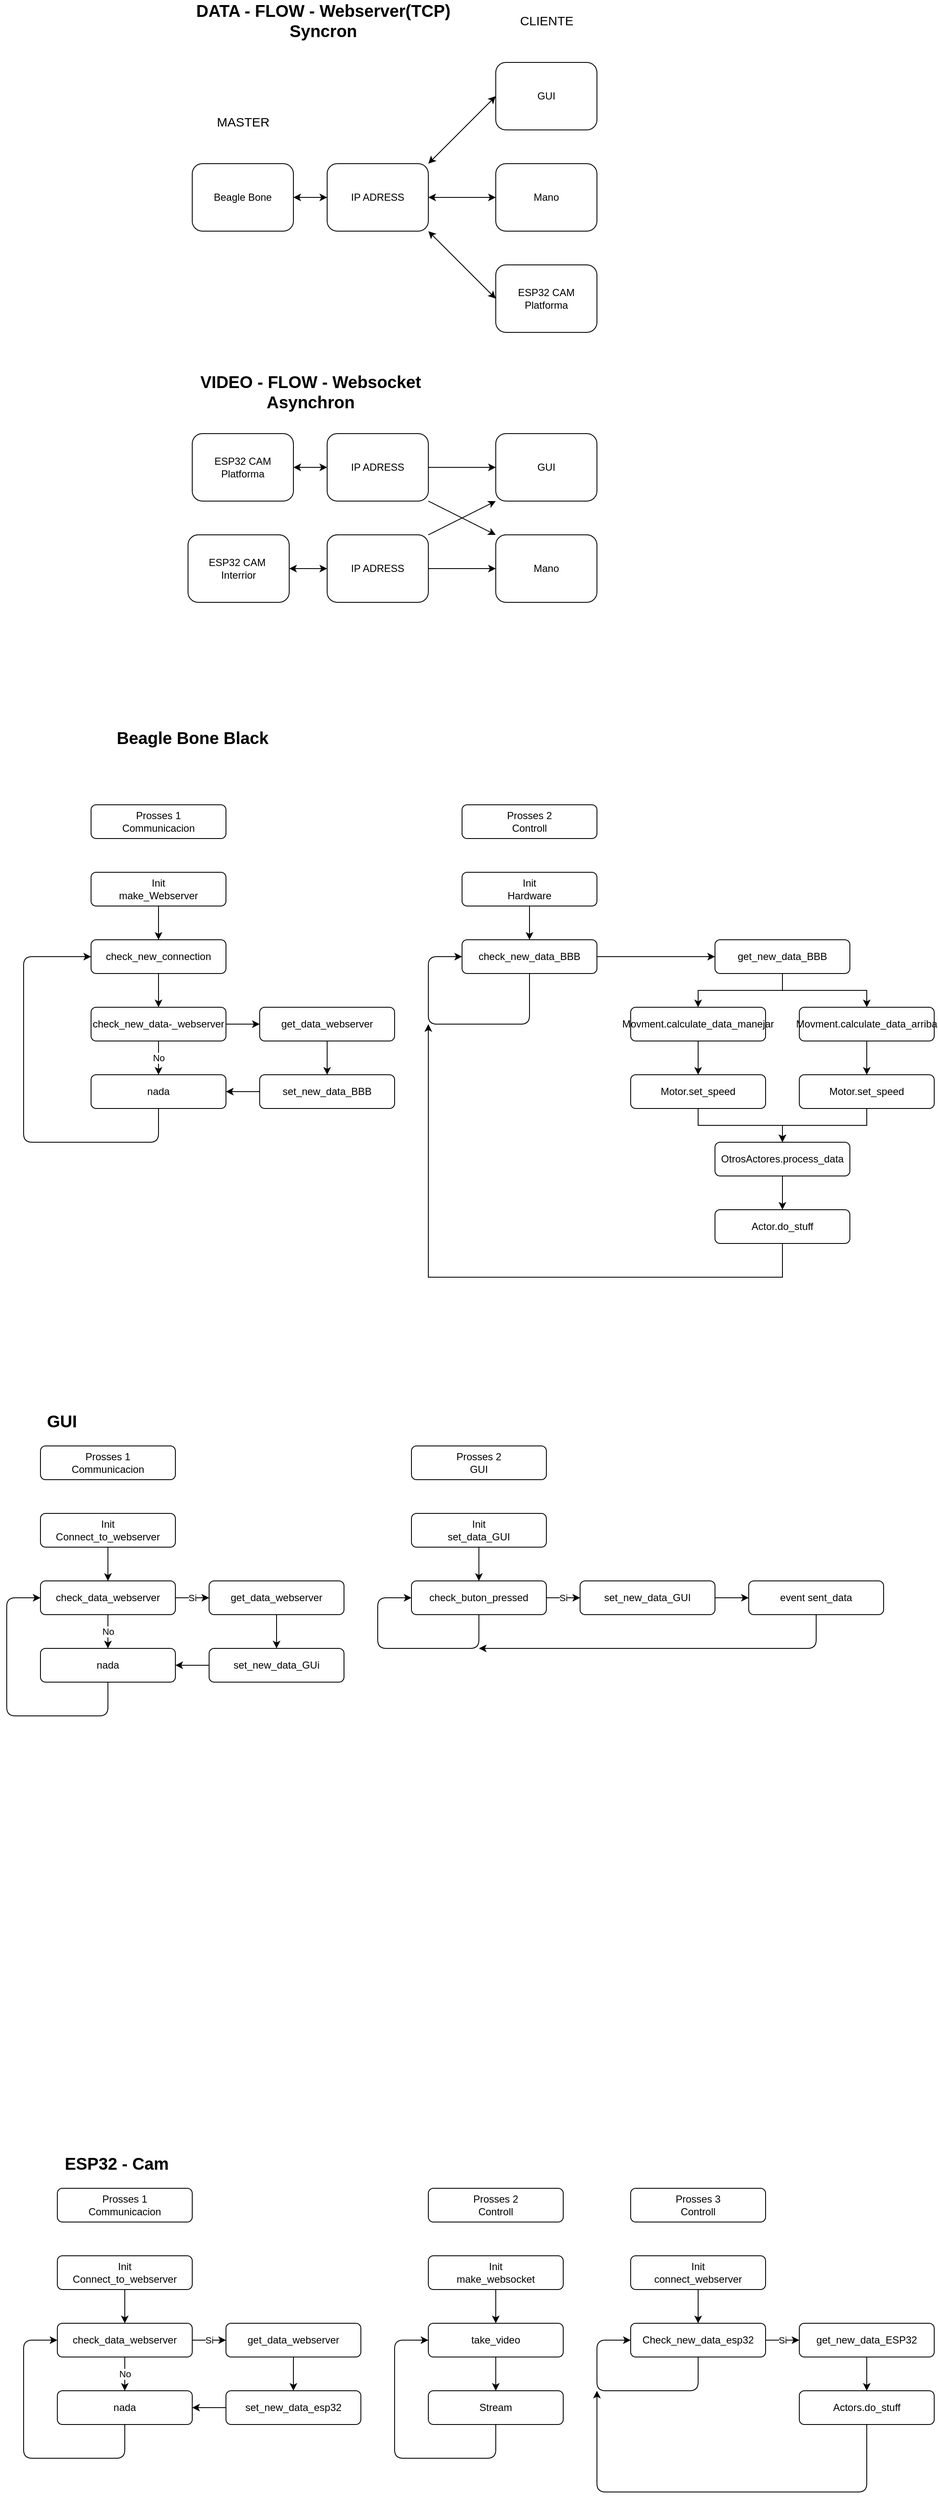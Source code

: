 <mxfile version="20.5.3" type="device"><diagram id="vDkpHy24H6BLEEyWHWST" name="Page-1"><mxGraphModel dx="2966" dy="1531" grid="1" gridSize="10" guides="1" tooltips="1" connect="1" arrows="1" fold="1" page="1" pageScale="1" pageWidth="1169" pageHeight="827" math="0" shadow="0"><root><mxCell id="0"/><mxCell id="1" parent="0"/><mxCell id="81" value="" style="edgeStyle=none;html=1;fontSize=20;startArrow=classic;startFill=1;" parent="1" source="49" target="79" edge="1"><mxGeometry relative="1" as="geometry"/></mxCell><mxCell id="49" value="Beagle Bone" style="rounded=1;whiteSpace=wrap;html=1;" parent="1" vertex="1"><mxGeometry x="240" y="200" width="120" height="80" as="geometry"/></mxCell><mxCell id="51" value="ESP32 CAM Platforma" style="rounded=1;whiteSpace=wrap;html=1;" parent="1" vertex="1"><mxGeometry x="600" y="320" width="120" height="80" as="geometry"/></mxCell><mxCell id="53" value="GUI" style="rounded=1;whiteSpace=wrap;html=1;" parent="1" vertex="1"><mxGeometry x="600" y="80" width="120" height="80" as="geometry"/></mxCell><mxCell id="55" value="Mano&lt;br&gt;" style="rounded=1;whiteSpace=wrap;html=1;" parent="1" vertex="1"><mxGeometry x="600" y="200" width="120" height="80" as="geometry"/></mxCell><mxCell id="59" value="&lt;font style=&quot;font-size: 15px&quot;&gt;MASTER&lt;/font&gt;" style="text;html=1;align=center;verticalAlign=middle;resizable=0;points=[];autosize=1;strokeColor=none;fillColor=none;" parent="1" vertex="1"><mxGeometry x="260" y="140" width="80" height="20" as="geometry"/></mxCell><mxCell id="60" value="&lt;font style=&quot;font-size: 15px&quot;&gt;CLIENTE&lt;/font&gt;" style="text;html=1;align=center;verticalAlign=middle;resizable=0;points=[];autosize=1;strokeColor=none;fillColor=none;" parent="1" vertex="1"><mxGeometry x="620" y="20" width="80" height="20" as="geometry"/></mxCell><mxCell id="61" value="&lt;font style=&quot;font-size: 20px&quot;&gt;&lt;b&gt;DATA - FLOW - Webserver(TCP)&lt;br&gt;Syncron&lt;br&gt;&lt;/b&gt;&lt;/font&gt;" style="text;html=1;align=center;verticalAlign=middle;resizable=0;points=[];autosize=1;strokeColor=none;fillColor=none;" parent="1" vertex="1"><mxGeometry x="235" y="10" width="320" height="40" as="geometry"/></mxCell><mxCell id="62" value="" style="endArrow=classic;startArrow=classic;html=1;fontSize=15;entryX=1;entryY=1;entryDx=0;entryDy=0;exitX=0;exitY=0.5;exitDx=0;exitDy=0;" parent="1" source="51" target="79" edge="1"><mxGeometry width="50" height="50" relative="1" as="geometry"><mxPoint x="380" y="420" as="sourcePoint"/><mxPoint x="430" y="370" as="targetPoint"/></mxGeometry></mxCell><mxCell id="68" value="GUI" style="rounded=1;whiteSpace=wrap;html=1;" parent="1" vertex="1"><mxGeometry x="600" y="520" width="120" height="80" as="geometry"/></mxCell><mxCell id="69" value="Mano&lt;br&gt;" style="rounded=1;whiteSpace=wrap;html=1;" parent="1" vertex="1"><mxGeometry x="600" y="640" width="120" height="80" as="geometry"/></mxCell><mxCell id="72" value="&lt;font style=&quot;font-size: 20px&quot;&gt;&lt;b&gt;VIDEO - FLOW - Websocket&lt;br&gt;Asynchron&lt;br&gt;&lt;/b&gt;&lt;/font&gt;" style="text;html=1;align=center;verticalAlign=middle;resizable=0;points=[];autosize=1;strokeColor=none;fillColor=none;" parent="1" vertex="1"><mxGeometry x="240" y="450" width="280" height="40" as="geometry"/></mxCell><mxCell id="76" value="ESP32 CAM Platforma" style="rounded=1;whiteSpace=wrap;html=1;" parent="1" vertex="1"><mxGeometry x="240" y="520" width="120" height="80" as="geometry"/></mxCell><mxCell id="77" value="ESP32 CAM&amp;nbsp;&lt;br&gt;Interrior" style="rounded=1;whiteSpace=wrap;html=1;" parent="1" vertex="1"><mxGeometry x="235" y="640" width="120" height="80" as="geometry"/></mxCell><mxCell id="78" value="" style="endArrow=classic;startArrow=classic;html=1;fontSize=20;exitX=1;exitY=0.5;exitDx=0;exitDy=0;" parent="1" source="76" edge="1"><mxGeometry width="50" height="50" relative="1" as="geometry"><mxPoint x="410" y="800" as="sourcePoint"/><mxPoint x="400" y="560" as="targetPoint"/></mxGeometry></mxCell><mxCell id="79" value="IP ADRESS" style="rounded=1;whiteSpace=wrap;html=1;" parent="1" vertex="1"><mxGeometry x="400" y="200" width="120" height="80" as="geometry"/></mxCell><mxCell id="82" value="" style="endArrow=classic;startArrow=classic;html=1;fontSize=20;entryX=0;entryY=0.5;entryDx=0;entryDy=0;exitX=1;exitY=0.5;exitDx=0;exitDy=0;" parent="1" source="79" target="55" edge="1"><mxGeometry width="50" height="50" relative="1" as="geometry"><mxPoint x="390" y="420" as="sourcePoint"/><mxPoint x="440" y="370" as="targetPoint"/></mxGeometry></mxCell><mxCell id="83" value="" style="endArrow=classic;startArrow=classic;html=1;fontSize=20;entryX=0;entryY=0.5;entryDx=0;entryDy=0;exitX=1;exitY=0;exitDx=0;exitDy=0;" parent="1" source="79" target="53" edge="1"><mxGeometry width="50" height="50" relative="1" as="geometry"><mxPoint x="530" y="250" as="sourcePoint"/><mxPoint x="610" y="250" as="targetPoint"/></mxGeometry></mxCell><mxCell id="85" value="IP ADRESS" style="rounded=1;whiteSpace=wrap;html=1;" parent="1" vertex="1"><mxGeometry x="400" y="520" width="120" height="80" as="geometry"/></mxCell><mxCell id="87" value="IP ADRESS" style="rounded=1;whiteSpace=wrap;html=1;" parent="1" vertex="1"><mxGeometry x="400" y="640" width="120" height="80" as="geometry"/></mxCell><mxCell id="88" value="" style="endArrow=classic;startArrow=classic;html=1;fontSize=20;exitX=1;exitY=0.5;exitDx=0;exitDy=0;entryX=0;entryY=0.5;entryDx=0;entryDy=0;" parent="1" source="77" target="87" edge="1"><mxGeometry width="50" height="50" relative="1" as="geometry"><mxPoint x="370" y="570" as="sourcePoint"/><mxPoint x="410" y="570" as="targetPoint"/></mxGeometry></mxCell><mxCell id="92" value="" style="endArrow=classic;html=1;fontSize=20;entryX=0;entryY=0.5;entryDx=0;entryDy=0;exitX=1;exitY=0.5;exitDx=0;exitDy=0;" parent="1" source="85" target="68" edge="1"><mxGeometry width="50" height="50" relative="1" as="geometry"><mxPoint x="500" y="440" as="sourcePoint"/><mxPoint x="550" y="390" as="targetPoint"/></mxGeometry></mxCell><mxCell id="93" value="" style="endArrow=classic;html=1;fontSize=20;entryX=0;entryY=0;entryDx=0;entryDy=0;exitX=1;exitY=1;exitDx=0;exitDy=0;" parent="1" source="85" target="69" edge="1"><mxGeometry width="50" height="50" relative="1" as="geometry"><mxPoint x="530" y="570" as="sourcePoint"/><mxPoint x="610" y="570" as="targetPoint"/></mxGeometry></mxCell><mxCell id="94" value="" style="endArrow=classic;html=1;fontSize=20;entryX=0;entryY=1;entryDx=0;entryDy=0;exitX=1;exitY=0;exitDx=0;exitDy=0;" parent="1" source="87" target="68" edge="1"><mxGeometry width="50" height="50" relative="1" as="geometry"><mxPoint x="530" y="610" as="sourcePoint"/><mxPoint x="610" y="650" as="targetPoint"/></mxGeometry></mxCell><mxCell id="95" value="" style="endArrow=classic;html=1;fontSize=20;entryX=0;entryY=0.5;entryDx=0;entryDy=0;exitX=1;exitY=0.5;exitDx=0;exitDy=0;" parent="1" source="87" target="69" edge="1"><mxGeometry width="50" height="50" relative="1" as="geometry"><mxPoint x="530" y="650" as="sourcePoint"/><mxPoint x="610" y="610" as="targetPoint"/></mxGeometry></mxCell><mxCell id="96" value="Prosses 1&lt;br&gt;Communicacion" style="rounded=1;whiteSpace=wrap;html=1;" parent="1" vertex="1"><mxGeometry x="120" y="960" width="160" height="40" as="geometry"/></mxCell><mxCell id="97" value="Prosses 2&lt;br&gt;Controll" style="rounded=1;whiteSpace=wrap;html=1;" parent="1" vertex="1"><mxGeometry x="560" y="960" width="160" height="40" as="geometry"/></mxCell><mxCell id="107" value="" style="edgeStyle=none;html=1;" parent="1" source="99" target="105" edge="1"><mxGeometry relative="1" as="geometry"/></mxCell><mxCell id="99" value="Init&lt;br&gt;make_Webserver" style="rounded=1;whiteSpace=wrap;html=1;" parent="1" vertex="1"><mxGeometry x="120" y="1040" width="160" height="40" as="geometry"/></mxCell><mxCell id="111" value="No" style="edgeStyle=none;html=1;" parent="1" source="100" target="110" edge="1"><mxGeometry relative="1" as="geometry"/></mxCell><mxCell id="159" value="" style="edgeStyle=none;html=1;" parent="1" source="100" target="158" edge="1"><mxGeometry relative="1" as="geometry"/></mxCell><mxCell id="100" value="check_new_data-_webserver" style="rounded=1;whiteSpace=wrap;html=1;" parent="1" vertex="1"><mxGeometry x="120" y="1200" width="160" height="40" as="geometry"/></mxCell><mxCell id="157" value="" style="edgeStyle=none;html=1;" parent="1" source="102" target="110" edge="1"><mxGeometry relative="1" as="geometry"/></mxCell><mxCell id="102" value="set_new_data_BBB" style="rounded=1;whiteSpace=wrap;html=1;" parent="1" vertex="1"><mxGeometry x="320" y="1280" width="160" height="40" as="geometry"/></mxCell><mxCell id="104" value="&lt;font style=&quot;font-size: 20px&quot;&gt;&lt;b&gt;Beagle Bone Black&lt;br&gt;&lt;/b&gt;&lt;/font&gt;" style="text;html=1;align=center;verticalAlign=middle;resizable=0;points=[];autosize=1;strokeColor=none;fillColor=none;" parent="1" vertex="1"><mxGeometry x="140" y="870" width="200" height="20" as="geometry"/></mxCell><mxCell id="108" value="" style="edgeStyle=none;html=1;" parent="1" source="105" target="100" edge="1"><mxGeometry relative="1" as="geometry"/></mxCell><mxCell id="105" value="check_new_connection" style="rounded=1;whiteSpace=wrap;html=1;" parent="1" vertex="1"><mxGeometry x="120" y="1120" width="160" height="40" as="geometry"/></mxCell><mxCell id="110" value="nada" style="rounded=1;whiteSpace=wrap;html=1;" parent="1" vertex="1"><mxGeometry x="120" y="1280" width="160" height="40" as="geometry"/></mxCell><mxCell id="113" value="" style="endArrow=classic;html=1;exitX=0.5;exitY=1;exitDx=0;exitDy=0;entryX=0;entryY=0.5;entryDx=0;entryDy=0;" parent="1" source="110" target="105" edge="1"><mxGeometry width="50" height="50" relative="1" as="geometry"><mxPoint x="140" y="1530" as="sourcePoint"/><mxPoint x="40" y="1160" as="targetPoint"/><Array as="points"><mxPoint x="200" y="1360"/><mxPoint x="40" y="1360"/><mxPoint x="40" y="1140"/></Array></mxGeometry></mxCell><mxCell id="116" value="" style="edgeStyle=none;html=1;" parent="1" source="114" target="115" edge="1"><mxGeometry relative="1" as="geometry"/></mxCell><mxCell id="114" value="Init&lt;br&gt;Hardware" style="rounded=1;whiteSpace=wrap;html=1;" parent="1" vertex="1"><mxGeometry x="560" y="1040" width="160" height="40" as="geometry"/></mxCell><mxCell id="131" value="" style="edgeStyle=none;html=1;" parent="1" source="115" target="130" edge="1"><mxGeometry relative="1" as="geometry"/></mxCell><mxCell id="115" value="check_new_data_BBB" style="rounded=1;whiteSpace=wrap;html=1;" parent="1" vertex="1"><mxGeometry x="560" y="1120" width="160" height="40" as="geometry"/></mxCell><mxCell id="120" value="" style="edgeStyle=none;html=1;" parent="1" source="117" target="119" edge="1"><mxGeometry relative="1" as="geometry"/></mxCell><mxCell id="117" value="Movment.calculate_data_manejar" style="rounded=1;whiteSpace=wrap;html=1;" parent="1" vertex="1"><mxGeometry x="760" y="1200" width="160" height="40" as="geometry"/></mxCell><mxCell id="119" value="Motor.set_speed" style="rounded=1;whiteSpace=wrap;html=1;" parent="1" vertex="1"><mxGeometry x="760" y="1280" width="160" height="40" as="geometry"/></mxCell><mxCell id="124" value="" style="edgeStyle=none;html=1;" parent="1" source="121" target="123" edge="1"><mxGeometry relative="1" as="geometry"/></mxCell><mxCell id="121" value="Movment.calculate_data_arriba" style="rounded=1;whiteSpace=wrap;html=1;" parent="1" vertex="1"><mxGeometry x="960" y="1200" width="160" height="40" as="geometry"/></mxCell><mxCell id="m40-yP-zYC8azcPaDTr4-229" value="" style="edgeStyle=orthogonalEdgeStyle;rounded=0;orthogonalLoop=1;jettySize=auto;html=1;" edge="1" parent="1" source="123" target="125"><mxGeometry relative="1" as="geometry"/></mxCell><mxCell id="123" value="Motor.set_speed" style="rounded=1;whiteSpace=wrap;html=1;" parent="1" vertex="1"><mxGeometry x="960" y="1280" width="160" height="40" as="geometry"/></mxCell><mxCell id="m40-yP-zYC8azcPaDTr4-234" value="" style="edgeStyle=orthogonalEdgeStyle;rounded=0;orthogonalLoop=1;jettySize=auto;html=1;" edge="1" parent="1" source="125" target="127"><mxGeometry relative="1" as="geometry"/></mxCell><mxCell id="125" value="OtrosActores.process_data" style="rounded=1;whiteSpace=wrap;html=1;" parent="1" vertex="1"><mxGeometry x="860" y="1360" width="160" height="40" as="geometry"/></mxCell><mxCell id="m40-yP-zYC8azcPaDTr4-235" value="" style="edgeStyle=orthogonalEdgeStyle;rounded=0;orthogonalLoop=1;jettySize=auto;html=1;" edge="1" parent="1" source="127"><mxGeometry relative="1" as="geometry"><mxPoint x="520" y="1220" as="targetPoint"/><Array as="points"><mxPoint x="940" y="1520"/><mxPoint x="520" y="1520"/><mxPoint x="520" y="1220"/></Array></mxGeometry></mxCell><mxCell id="127" value="Actor.do_stuff" style="rounded=1;whiteSpace=wrap;html=1;" parent="1" vertex="1"><mxGeometry x="860" y="1440" width="160" height="40" as="geometry"/></mxCell><mxCell id="129" value="" style="endArrow=classic;html=1;exitX=0.5;exitY=1;exitDx=0;exitDy=0;entryX=0;entryY=0.5;entryDx=0;entryDy=0;" parent="1" source="115" target="115" edge="1"><mxGeometry width="50" height="50" relative="1" as="geometry"><mxPoint x="640" y="1510" as="sourcePoint"/><mxPoint x="520" y="1060" as="targetPoint"/><Array as="points"><mxPoint x="640" y="1220"/><mxPoint x="520" y="1220"/><mxPoint x="520" y="1140"/></Array></mxGeometry></mxCell><mxCell id="m40-yP-zYC8azcPaDTr4-231" value="" style="edgeStyle=orthogonalEdgeStyle;rounded=0;orthogonalLoop=1;jettySize=auto;html=1;" edge="1" parent="1" source="130" target="121"><mxGeometry relative="1" as="geometry"/></mxCell><mxCell id="130" value="get_new_data_BBB" style="rounded=1;whiteSpace=wrap;html=1;" parent="1" vertex="1"><mxGeometry x="860" y="1120" width="160" height="40" as="geometry"/></mxCell><mxCell id="133" value="&lt;font style=&quot;font-size: 20px&quot;&gt;&lt;b&gt;GUI&lt;br&gt;&lt;/b&gt;&lt;/font&gt;" style="text;html=1;align=center;verticalAlign=middle;resizable=0;points=[];autosize=1;strokeColor=none;fillColor=none;" parent="1" vertex="1"><mxGeometry x="60" y="1680" width="50" height="20" as="geometry"/></mxCell><mxCell id="134" value="Prosses 1&lt;br&gt;Communicacion" style="rounded=1;whiteSpace=wrap;html=1;" parent="1" vertex="1"><mxGeometry x="60" y="1720" width="160" height="40" as="geometry"/></mxCell><mxCell id="135" value="Prosses 2&lt;br&gt;GUI" style="rounded=1;whiteSpace=wrap;html=1;" parent="1" vertex="1"><mxGeometry x="500" y="1720" width="160" height="40" as="geometry"/></mxCell><mxCell id="154" value="" style="edgeStyle=none;html=1;" parent="1" source="138" target="139" edge="1"><mxGeometry relative="1" as="geometry"/></mxCell><mxCell id="138" value="Init&lt;br&gt;Connect_to_webserver" style="rounded=1;whiteSpace=wrap;html=1;" parent="1" vertex="1"><mxGeometry x="60" y="1800" width="160" height="40" as="geometry"/></mxCell><mxCell id="152" value="Si" style="edgeStyle=none;html=1;" parent="1" source="139" target="151" edge="1"><mxGeometry relative="1" as="geometry"/></mxCell><mxCell id="189" value="No" style="edgeStyle=none;html=1;" parent="1" source="139" target="161" edge="1"><mxGeometry relative="1" as="geometry"/></mxCell><mxCell id="139" value="check_data_webserver" style="rounded=1;whiteSpace=wrap;html=1;" parent="1" vertex="1"><mxGeometry x="60" y="1880" width="160" height="40" as="geometry"/></mxCell><mxCell id="141" value="Init&lt;br&gt;set_data_GUI" style="rounded=1;whiteSpace=wrap;html=1;" parent="1" vertex="1"><mxGeometry x="500" y="1800" width="160" height="40" as="geometry"/></mxCell><mxCell id="145" value="" style="edgeStyle=none;html=1;" parent="1" target="144" edge="1"><mxGeometry relative="1" as="geometry"><mxPoint x="580" y="1840" as="sourcePoint"/></mxGeometry></mxCell><mxCell id="147" value="Si" style="edgeStyle=none;html=1;" parent="1" source="144" edge="1"><mxGeometry relative="1" as="geometry"><mxPoint x="700" y="1900" as="targetPoint"/></mxGeometry></mxCell><mxCell id="144" value="check_buton_pressed" style="rounded=1;whiteSpace=wrap;html=1;" parent="1" vertex="1"><mxGeometry x="500" y="1880" width="160" height="40" as="geometry"/></mxCell><mxCell id="146" value="event sent_data" style="rounded=1;whiteSpace=wrap;html=1;" parent="1" vertex="1"><mxGeometry x="900" y="1880" width="160" height="40" as="geometry"/></mxCell><mxCell id="165" value="" style="edgeStyle=none;html=1;" parent="1" source="151" target="162" edge="1"><mxGeometry relative="1" as="geometry"/></mxCell><mxCell id="151" value="get_data_webserver" style="rounded=1;whiteSpace=wrap;html=1;" parent="1" vertex="1"><mxGeometry x="260" y="1880" width="160" height="40" as="geometry"/></mxCell><mxCell id="156" value="" style="edgeStyle=none;html=1;" parent="1" source="155" target="146" edge="1"><mxGeometry relative="1" as="geometry"/></mxCell><mxCell id="155" value="set_new_data_GUI" style="rounded=1;whiteSpace=wrap;html=1;" parent="1" vertex="1"><mxGeometry x="700" y="1880" width="160" height="40" as="geometry"/></mxCell><mxCell id="160" value="" style="edgeStyle=none;html=1;" parent="1" source="158" target="102" edge="1"><mxGeometry relative="1" as="geometry"/></mxCell><mxCell id="158" value="get_data_webserver" style="rounded=1;whiteSpace=wrap;html=1;" parent="1" vertex="1"><mxGeometry x="320" y="1200" width="160" height="40" as="geometry"/></mxCell><mxCell id="161" value="nada" style="rounded=1;whiteSpace=wrap;html=1;" parent="1" vertex="1"><mxGeometry x="60" y="1960" width="160" height="40" as="geometry"/></mxCell><mxCell id="163" value="" style="edgeStyle=none;html=1;" parent="1" source="162" target="161" edge="1"><mxGeometry relative="1" as="geometry"/></mxCell><mxCell id="162" value="set_new_data_GUi" style="rounded=1;whiteSpace=wrap;html=1;" parent="1" vertex="1"><mxGeometry x="260" y="1960" width="160" height="40" as="geometry"/></mxCell><mxCell id="164" value="" style="endArrow=classic;html=1;exitX=0.5;exitY=1;exitDx=0;exitDy=0;entryX=0;entryY=0.5;entryDx=0;entryDy=0;" parent="1" source="161" target="139" edge="1"><mxGeometry width="50" height="50" relative="1" as="geometry"><mxPoint x="30" y="2100" as="sourcePoint"/><mxPoint x="20" y="1880" as="targetPoint"/><Array as="points"><mxPoint x="140" y="2040"/><mxPoint x="20" y="2040"/><mxPoint x="20" y="1900"/></Array></mxGeometry></mxCell><mxCell id="166" value="" style="endArrow=classic;html=1;exitX=0.5;exitY=1;exitDx=0;exitDy=0;entryX=0;entryY=0.5;entryDx=0;entryDy=0;" parent="1" target="144" edge="1"><mxGeometry width="50" height="50" relative="1" as="geometry"><mxPoint x="580" y="1920" as="sourcePoint"/><mxPoint x="500" y="1820" as="targetPoint"/><Array as="points"><mxPoint x="580" y="1960"/><mxPoint x="460" y="1960"/><mxPoint x="460" y="1900"/></Array></mxGeometry></mxCell><mxCell id="167" value="&lt;font style=&quot;font-size: 20px&quot;&gt;&lt;b&gt;ESP32 - Cam&lt;br&gt;&lt;/b&gt;&lt;/font&gt;" style="text;html=1;align=center;verticalAlign=middle;resizable=0;points=[];autosize=1;strokeColor=none;fillColor=none;" parent="1" vertex="1"><mxGeometry x="80" y="2560" width="140" height="20" as="geometry"/></mxCell><mxCell id="168" value="Prosses 1&lt;br&gt;Communicacion" style="rounded=1;whiteSpace=wrap;html=1;" parent="1" vertex="1"><mxGeometry x="80" y="2600" width="160" height="40" as="geometry"/></mxCell><mxCell id="169" value="Prosses 3&lt;br&gt;Controll" style="rounded=1;whiteSpace=wrap;html=1;" parent="1" vertex="1"><mxGeometry x="760" y="2600" width="160" height="40" as="geometry"/></mxCell><mxCell id="170" value="" style="edgeStyle=none;html=1;" parent="1" source="171" target="173" edge="1"><mxGeometry relative="1" as="geometry"/></mxCell><mxCell id="171" value="Init&lt;br&gt;make_websocket" style="rounded=1;whiteSpace=wrap;html=1;" parent="1" vertex="1"><mxGeometry x="520" y="2680" width="160" height="40" as="geometry"/></mxCell><mxCell id="190" value="" style="edgeStyle=none;html=1;" parent="1" source="173" target="183" edge="1"><mxGeometry relative="1" as="geometry"/></mxCell><mxCell id="173" value="take_video" style="rounded=1;whiteSpace=wrap;html=1;" parent="1" vertex="1"><mxGeometry x="520" y="2760" width="160" height="40" as="geometry"/></mxCell><mxCell id="174" value="Init&lt;br&gt;connect_webserver" style="rounded=1;whiteSpace=wrap;html=1;" parent="1" vertex="1"><mxGeometry x="760" y="2680" width="160" height="40" as="geometry"/></mxCell><mxCell id="175" value="" style="edgeStyle=none;html=1;" parent="1" target="177" edge="1"><mxGeometry relative="1" as="geometry"><mxPoint x="840" y="2720" as="sourcePoint"/></mxGeometry></mxCell><mxCell id="176" value="Si" style="edgeStyle=none;html=1;" parent="1" source="177" edge="1"><mxGeometry relative="1" as="geometry"><mxPoint x="960" y="2780" as="targetPoint"/></mxGeometry></mxCell><mxCell id="177" value="Check_new_data_esp32" style="rounded=1;whiteSpace=wrap;html=1;" parent="1" vertex="1"><mxGeometry x="760" y="2760" width="160" height="40" as="geometry"/></mxCell><mxCell id="178" value="Actors.do_stuff" style="rounded=1;whiteSpace=wrap;html=1;" parent="1" vertex="1"><mxGeometry x="960" y="2840" width="160" height="40" as="geometry"/></mxCell><mxCell id="m40-yP-zYC8azcPaDTr4-236" value="" style="edgeStyle=orthogonalEdgeStyle;rounded=0;orthogonalLoop=1;jettySize=auto;html=1;" edge="1" parent="1" source="182" target="178"><mxGeometry relative="1" as="geometry"/></mxCell><mxCell id="182" value="get_new_data_ESP32" style="rounded=1;whiteSpace=wrap;html=1;" parent="1" vertex="1"><mxGeometry x="960" y="2760" width="160" height="40" as="geometry"/></mxCell><mxCell id="183" value="Stream" style="rounded=1;whiteSpace=wrap;html=1;" parent="1" vertex="1"><mxGeometry x="520" y="2840" width="160" height="40" as="geometry"/></mxCell><mxCell id="186" value="" style="endArrow=classic;html=1;exitX=0.5;exitY=1;exitDx=0;exitDy=0;entryX=0;entryY=0.5;entryDx=0;entryDy=0;" parent="1" source="183" target="173" edge="1"><mxGeometry width="50" height="50" relative="1" as="geometry"><mxPoint x="490" y="2980" as="sourcePoint"/><mxPoint x="480" y="2760" as="targetPoint"/><Array as="points"><mxPoint x="600" y="2920"/><mxPoint x="480" y="2920"/><mxPoint x="480" y="2780"/></Array></mxGeometry></mxCell><mxCell id="187" value="" style="endArrow=classic;html=1;exitX=0.5;exitY=1;exitDx=0;exitDy=0;entryX=0;entryY=0.5;entryDx=0;entryDy=0;" parent="1" target="177" edge="1"><mxGeometry width="50" height="50" relative="1" as="geometry"><mxPoint x="840" y="2800" as="sourcePoint"/><mxPoint x="760" y="2700" as="targetPoint"/><Array as="points"><mxPoint x="840" y="2840"/><mxPoint x="720" y="2840"/><mxPoint x="720" y="2780"/></Array></mxGeometry></mxCell><mxCell id="212" value="Prosses 2&lt;br&gt;Controll" style="rounded=1;whiteSpace=wrap;html=1;" parent="1" vertex="1"><mxGeometry x="520" y="2600" width="160" height="40" as="geometry"/></mxCell><mxCell id="213" value="" style="edgeStyle=none;html=1;" parent="1" source="214" target="217" edge="1"><mxGeometry relative="1" as="geometry"/></mxCell><mxCell id="214" value="Init&lt;br&gt;Connect_to_webserver" style="rounded=1;whiteSpace=wrap;html=1;" parent="1" vertex="1"><mxGeometry x="80" y="2680" width="160" height="40" as="geometry"/></mxCell><mxCell id="215" value="Si" style="edgeStyle=none;html=1;" parent="1" source="217" target="219" edge="1"><mxGeometry relative="1" as="geometry"/></mxCell><mxCell id="216" value="No" style="edgeStyle=none;html=1;" parent="1" source="217" target="220" edge="1"><mxGeometry relative="1" as="geometry"/></mxCell><mxCell id="217" value="check_data_webserver" style="rounded=1;whiteSpace=wrap;html=1;" parent="1" vertex="1"><mxGeometry x="80" y="2760" width="160" height="40" as="geometry"/></mxCell><mxCell id="218" value="" style="edgeStyle=none;html=1;" parent="1" source="219" target="222" edge="1"><mxGeometry relative="1" as="geometry"/></mxCell><mxCell id="219" value="get_data_webserver" style="rounded=1;whiteSpace=wrap;html=1;" parent="1" vertex="1"><mxGeometry x="280" y="2760" width="160" height="40" as="geometry"/></mxCell><mxCell id="220" value="nada" style="rounded=1;whiteSpace=wrap;html=1;" parent="1" vertex="1"><mxGeometry x="80" y="2840" width="160" height="40" as="geometry"/></mxCell><mxCell id="221" value="" style="edgeStyle=none;html=1;" parent="1" source="222" target="220" edge="1"><mxGeometry relative="1" as="geometry"/></mxCell><mxCell id="222" value="set_new_data_esp32" style="rounded=1;whiteSpace=wrap;html=1;" parent="1" vertex="1"><mxGeometry x="280" y="2840" width="160" height="40" as="geometry"/></mxCell><mxCell id="223" value="" style="endArrow=classic;html=1;exitX=0.5;exitY=1;exitDx=0;exitDy=0;entryX=0;entryY=0.5;entryDx=0;entryDy=0;" parent="1" source="220" target="217" edge="1"><mxGeometry width="50" height="50" relative="1" as="geometry"><mxPoint x="50" y="2980" as="sourcePoint"/><mxPoint x="40" y="2760" as="targetPoint"/><Array as="points"><mxPoint x="160" y="2920"/><mxPoint x="40" y="2920"/><mxPoint x="40" y="2780"/></Array></mxGeometry></mxCell><mxCell id="226" value="" style="endArrow=classic;html=1;exitX=0.5;exitY=1;exitDx=0;exitDy=0;" parent="1" source="178" edge="1"><mxGeometry width="50" height="50" relative="1" as="geometry"><mxPoint x="970" y="2940" as="sourcePoint"/><mxPoint x="720" y="2840" as="targetPoint"/><Array as="points"><mxPoint x="1040" y="2960"/><mxPoint x="720" y="2960"/></Array></mxGeometry></mxCell><mxCell id="228" value="" style="endArrow=classic;html=1;exitX=0.5;exitY=1;exitDx=0;exitDy=0;" parent="1" source="146" edge="1"><mxGeometry width="50" height="50" relative="1" as="geometry"><mxPoint x="950" y="2040" as="sourcePoint"/><mxPoint x="580" y="1960" as="targetPoint"/><Array as="points"><mxPoint x="980" y="1960"/></Array></mxGeometry></mxCell><mxCell id="m40-yP-zYC8azcPaDTr4-232" value="" style="edgeStyle=orthogonalEdgeStyle;rounded=0;orthogonalLoop=1;jettySize=auto;html=1;entryX=0.5;entryY=0;entryDx=0;entryDy=0;exitX=0.5;exitY=1;exitDx=0;exitDy=0;" edge="1" parent="1" source="130" target="117"><mxGeometry relative="1" as="geometry"><mxPoint x="950.0" y="1170" as="sourcePoint"/><mxPoint x="1050.0" y="1210" as="targetPoint"/></mxGeometry></mxCell><mxCell id="m40-yP-zYC8azcPaDTr4-233" value="" style="edgeStyle=orthogonalEdgeStyle;rounded=0;orthogonalLoop=1;jettySize=auto;html=1;exitX=0.5;exitY=1;exitDx=0;exitDy=0;entryX=0.5;entryY=0;entryDx=0;entryDy=0;" edge="1" parent="1" source="119" target="125"><mxGeometry relative="1" as="geometry"><mxPoint x="1050.0" y="1330.0" as="sourcePoint"/><mxPoint x="950.0" y="1370.0" as="targetPoint"/></mxGeometry></mxCell></root></mxGraphModel></diagram></mxfile>